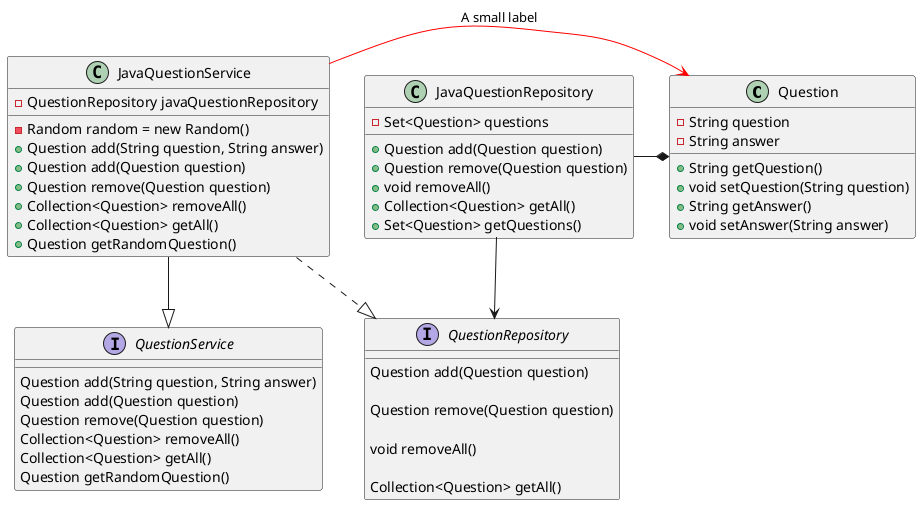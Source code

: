 @startuml

class Question {
    - String question
    - String answer
    + String getQuestion()
    + void setQuestion(String question)
    + String getAnswer()
    + void setAnswer(String answer)
}

interface QuestionRepository {
    Question add(Question question)

    Question remove(Question question)

    void removeAll()

    Collection<Question> getAll()
}

class JavaQuestionRepository {
    - Set<Question> questions
    + Question add(Question question)
    + Question remove(Question question)
    + void removeAll()
    + Collection<Question> getAll()
    + Set<Question> getQuestions()
}

class JavaQuestionService {
    - Random random = new Random()
    - QuestionRepository javaQuestionRepository
    + Question add(String question, String answer)
    + Question add(Question question)
    + Question remove(Question question)
    + Collection<Question> removeAll()
    + Collection<Question> getAll()
    + Question getRandomQuestion()
}

interface QuestionService {
    Question add(String question, String answer)
    Question add(Question question)
    Question remove(Question question)
    Collection<Question> removeAll()
    Collection<Question> getAll()
    Question getRandomQuestion()
}

JavaQuestionService -[#red]> Question  : A small label
JavaQuestionService --|> QuestionService
JavaQuestionService ..|> QuestionRepository
JavaQuestionRepository -* Question
JavaQuestionRepository --> QuestionRepository


@enduml